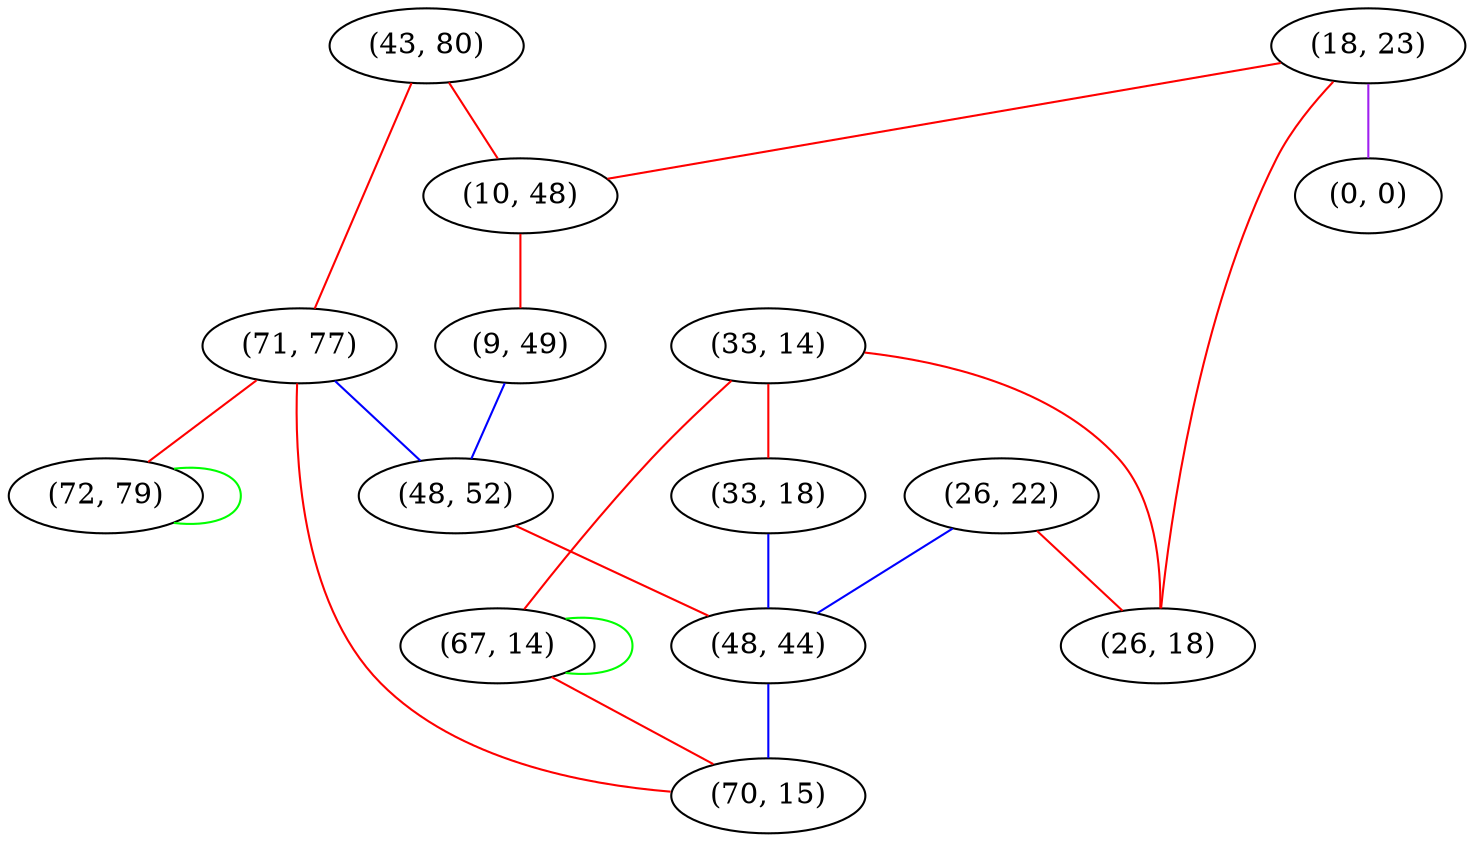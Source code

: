 graph "" {
"(43, 80)";
"(18, 23)";
"(26, 22)";
"(10, 48)";
"(71, 77)";
"(33, 14)";
"(33, 18)";
"(0, 0)";
"(9, 49)";
"(48, 52)";
"(67, 14)";
"(48, 44)";
"(70, 15)";
"(72, 79)";
"(26, 18)";
"(43, 80)" -- "(10, 48)"  [color=red, key=0, weight=1];
"(43, 80)" -- "(71, 77)"  [color=red, key=0, weight=1];
"(18, 23)" -- "(10, 48)"  [color=red, key=0, weight=1];
"(18, 23)" -- "(0, 0)"  [color=purple, key=0, weight=4];
"(18, 23)" -- "(26, 18)"  [color=red, key=0, weight=1];
"(26, 22)" -- "(48, 44)"  [color=blue, key=0, weight=3];
"(26, 22)" -- "(26, 18)"  [color=red, key=0, weight=1];
"(10, 48)" -- "(9, 49)"  [color=red, key=0, weight=1];
"(71, 77)" -- "(70, 15)"  [color=red, key=0, weight=1];
"(71, 77)" -- "(72, 79)"  [color=red, key=0, weight=1];
"(71, 77)" -- "(48, 52)"  [color=blue, key=0, weight=3];
"(33, 14)" -- "(33, 18)"  [color=red, key=0, weight=1];
"(33, 14)" -- "(67, 14)"  [color=red, key=0, weight=1];
"(33, 14)" -- "(26, 18)"  [color=red, key=0, weight=1];
"(33, 18)" -- "(48, 44)"  [color=blue, key=0, weight=3];
"(9, 49)" -- "(48, 52)"  [color=blue, key=0, weight=3];
"(48, 52)" -- "(48, 44)"  [color=red, key=0, weight=1];
"(67, 14)" -- "(70, 15)"  [color=red, key=0, weight=1];
"(67, 14)" -- "(67, 14)"  [color=green, key=0, weight=2];
"(48, 44)" -- "(70, 15)"  [color=blue, key=0, weight=3];
"(72, 79)" -- "(72, 79)"  [color=green, key=0, weight=2];
}
